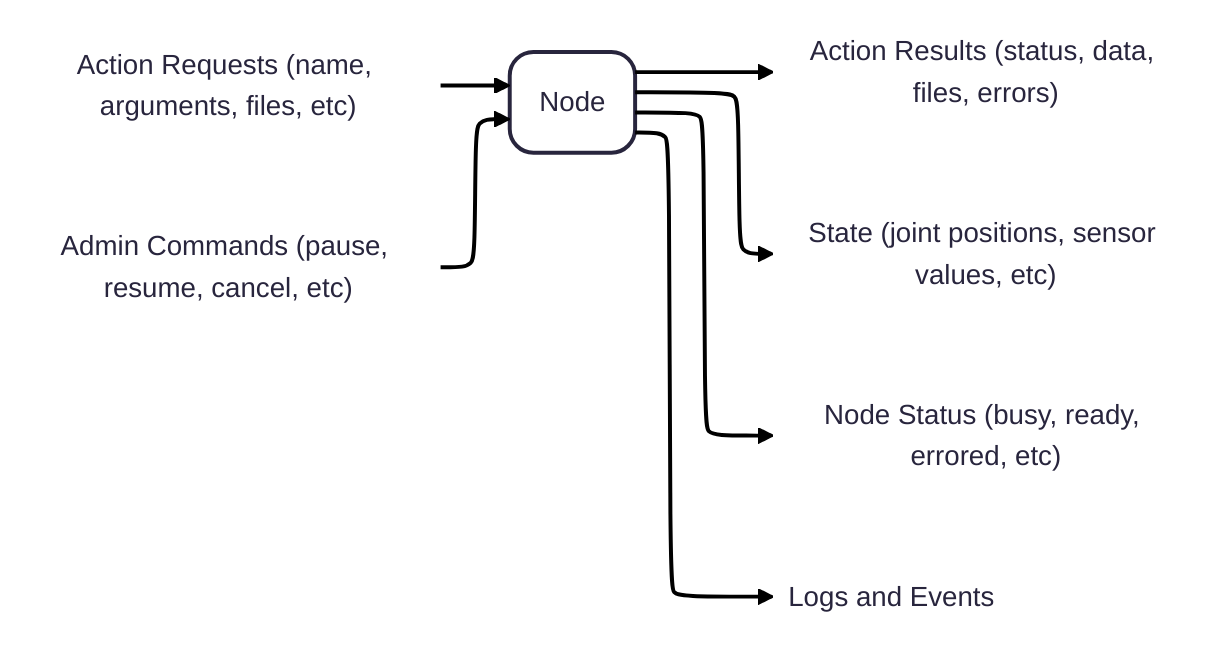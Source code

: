 ---
config:
  theme: redux
  layout: elk
---
flowchart LR
    n3["Action Requests (name, arguments, files, etc)"] --> n1["Node"]
    n1 --> n4["Action Results (status, data, files, errors)"] & n5["State (joint positions, sensor values, etc)"] & n6["Node Status (busy, ready, errored, etc)"] & n8["Logs and Events"]
    n7["Admin Commands (pause, resume, cancel, etc)"] --> n1
    n3@{ shape: text}
    n1@{ shape: rounded}
    n4@{ shape: text}
    n5@{ shape: text}
    n6@{ shape: text}
    n8@{ shape: text}
    n7@{ shape: text}